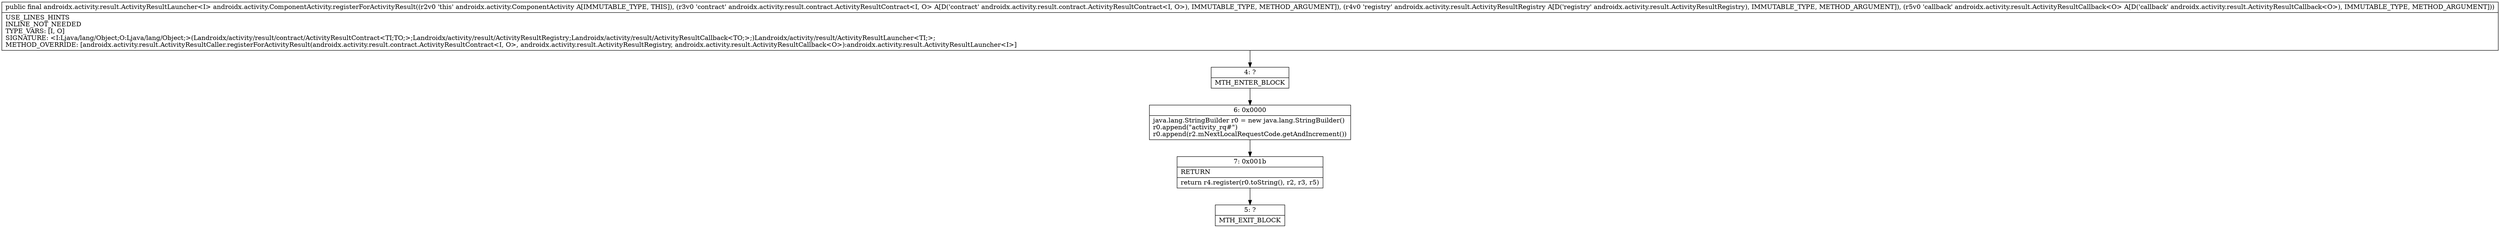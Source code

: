 digraph "CFG forandroidx.activity.ComponentActivity.registerForActivityResult(Landroidx\/activity\/result\/contract\/ActivityResultContract;Landroidx\/activity\/result\/ActivityResultRegistry;Landroidx\/activity\/result\/ActivityResultCallback;)Landroidx\/activity\/result\/ActivityResultLauncher;" {
Node_4 [shape=record,label="{4\:\ ?|MTH_ENTER_BLOCK\l}"];
Node_6 [shape=record,label="{6\:\ 0x0000|java.lang.StringBuilder r0 = new java.lang.StringBuilder()\lr0.append(\"activity_rq#\")\lr0.append(r2.mNextLocalRequestCode.getAndIncrement())\l}"];
Node_7 [shape=record,label="{7\:\ 0x001b|RETURN\l|return r4.register(r0.toString(), r2, r3, r5)\l}"];
Node_5 [shape=record,label="{5\:\ ?|MTH_EXIT_BLOCK\l}"];
MethodNode[shape=record,label="{public final androidx.activity.result.ActivityResultLauncher\<I\> androidx.activity.ComponentActivity.registerForActivityResult((r2v0 'this' androidx.activity.ComponentActivity A[IMMUTABLE_TYPE, THIS]), (r3v0 'contract' androidx.activity.result.contract.ActivityResultContract\<I, O\> A[D('contract' androidx.activity.result.contract.ActivityResultContract\<I, O\>), IMMUTABLE_TYPE, METHOD_ARGUMENT]), (r4v0 'registry' androidx.activity.result.ActivityResultRegistry A[D('registry' androidx.activity.result.ActivityResultRegistry), IMMUTABLE_TYPE, METHOD_ARGUMENT]), (r5v0 'callback' androidx.activity.result.ActivityResultCallback\<O\> A[D('callback' androidx.activity.result.ActivityResultCallback\<O\>), IMMUTABLE_TYPE, METHOD_ARGUMENT]))  | USE_LINES_HINTS\lINLINE_NOT_NEEDED\lTYPE_VARS: [I, O]\lSIGNATURE: \<I:Ljava\/lang\/Object;O:Ljava\/lang\/Object;\>(Landroidx\/activity\/result\/contract\/ActivityResultContract\<TI;TO;\>;Landroidx\/activity\/result\/ActivityResultRegistry;Landroidx\/activity\/result\/ActivityResultCallback\<TO;\>;)Landroidx\/activity\/result\/ActivityResultLauncher\<TI;\>;\lMETHOD_OVERRIDE: [androidx.activity.result.ActivityResultCaller.registerForActivityResult(androidx.activity.result.contract.ActivityResultContract\<I, O\>, androidx.activity.result.ActivityResultRegistry, androidx.activity.result.ActivityResultCallback\<O\>):androidx.activity.result.ActivityResultLauncher\<I\>]\l}"];
MethodNode -> Node_4;Node_4 -> Node_6;
Node_6 -> Node_7;
Node_7 -> Node_5;
}

